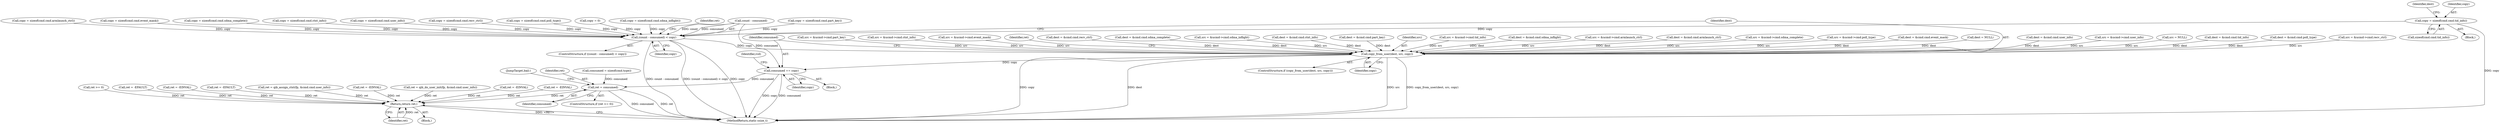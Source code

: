 digraph "0_linux_e6bd18f57aad1a2d1ef40e646d03ed0f2515c9e3_2@API" {
"1000259" [label="(Call,copy = sizeof(cmd.cmd.tid_info))"];
"1000462" [label="(Call,(count - consumed) < copy)"];
"1000474" [label="(Call,copy_from_user(dest, src, copy))"];
"1000484" [label="(Call,consumed += copy)"];
"1000719" [label="(Call,ret = consumed)"];
"1000723" [label="(Return,return ret;)"];
"1000285" [label="(Call,copy = sizeof(cmd.cmd.part_key))"];
"1000512" [label="(Call,ret = qib_assign_ctxt(fp, &cmd.cmd.user_info))"];
"1000188" [label="(Call,dest = &cmd.cmd.user_info)"];
"1000721" [label="(Identifier,consumed)"];
"1000196" [label="(Call,src = &ucmd->cmd.user_info)"];
"1000486" [label="(Identifier,copy)"];
"1000349" [label="(Call,copy = sizeof(cmd.cmd.armlaunch_ctrl))"];
"1000427" [label="(Call,copy = sizeof(cmd.cmd.event_mask))"];
"1000462" [label="(Call,(count - consumed) < copy)"];
"1000475" [label="(Identifier,dest)"];
"1000315" [label="(Call,src = NULL)"];
"1000267" [label="(Call,dest = &cmd.cmd.tid_info)"];
"1000401" [label="(Call,copy = sizeof(cmd.cmd.sdma_complete))"];
"1000473" [label="(ControlStructure,if (copy_from_user(dest, src, copy)))"];
"1000232" [label="(Call,copy = sizeof(cmd.cmd.ctxt_info))"];
"1000177" [label="(Block,)"];
"1000137" [label="(Call,ret = -EINVAL)"];
"1000331" [label="(Call,dest = &cmd.cmd.poll_type)"];
"1000167" [label="(Call,consumed = sizeof(cmd.type))"];
"1000222" [label="(Call,src = &ucmd->cmd.recv_ctrl)"];
"1000180" [label="(Call,copy = sizeof(cmd.cmd.user_info))"];
"1000206" [label="(Call,copy = sizeof(cmd.cmd.recv_ctrl))"];
"1000301" [label="(Call,src = &ucmd->cmd.part_key)"];
"1000248" [label="(Call,src = &ucmd->cmd.ctxt_info)"];
"1000527" [label="(Call,ret = qib_do_user_init(fp, &cmd.cmd.user_info))"];
"1000323" [label="(Call,copy = sizeof(cmd.cmd.poll_type))"];
"1000485" [label="(Identifier,consumed)"];
"1000466" [label="(Identifier,copy)"];
"1000443" [label="(Call,src = &ucmd->cmd.event_mask)"];
"1000719" [label="(Call,ret = consumed)"];
"1000453" [label="(Call,ret = -EINVAL)"];
"1000474" [label="(Call,copy_from_user(dest, src, copy))"];
"1000480" [label="(Identifier,ret)"];
"1000468" [label="(Call,ret = -EINVAL)"];
"1000716" [label="(Call,ret >= 0)"];
"1000479" [label="(Call,ret = -EFAULT)"];
"1000722" [label="(JumpTarget,bail:)"];
"1000214" [label="(Call,dest = &cmd.cmd.recv_ctrl)"];
"1000312" [label="(Call,copy = 0)"];
"1000477" [label="(Identifier,copy)"];
"1000409" [label="(Call,dest = &cmd.cmd.sdma_complete)"];
"1000391" [label="(Call,src = &ucmd->cmd.sdma_inflight)"];
"1000460" [label="(Block,)"];
"1000375" [label="(Call,copy = sizeof(cmd.cmd.sdma_inflight))"];
"1000488" [label="(Identifier,rcd)"];
"1000501" [label="(Call,ret = -EINVAL)"];
"1000240" [label="(Call,dest = &cmd.cmd.ctxt_info)"];
"1000724" [label="(Identifier,ret)"];
"1000461" [label="(ControlStructure,if ((count - consumed) < copy))"];
"1000162" [label="(Call,ret = -EFAULT)"];
"1000293" [label="(Call,dest = &cmd.cmd.part_key)"];
"1000725" [label="(MethodReturn,static ssize_t)"];
"1000476" [label="(Identifier,src)"];
"1000106" [label="(Block,)"];
"1000275" [label="(Call,src = &ucmd->cmd.tid_info)"];
"1000723" [label="(Return,return ret;)"];
"1000383" [label="(Call,dest = &cmd.cmd.sdma_inflight)"];
"1000268" [label="(Identifier,dest)"];
"1000365" [label="(Call,src = &ucmd->cmd.armlaunch_ctrl)"];
"1000463" [label="(Call,count - consumed)"];
"1000715" [label="(ControlStructure,if (ret >= 0))"];
"1000261" [label="(Call,sizeof(cmd.cmd.tid_info))"];
"1000260" [label="(Identifier,copy)"];
"1000469" [label="(Identifier,ret)"];
"1000357" [label="(Call,dest = &cmd.cmd.armlaunch_ctrl)"];
"1000417" [label="(Call,src = &ucmd->cmd.sdma_complete)"];
"1000339" [label="(Call,src = &ucmd->cmd.poll_type)"];
"1000484" [label="(Call,consumed += copy)"];
"1000259" [label="(Call,copy = sizeof(cmd.cmd.tid_info))"];
"1000435" [label="(Call,dest = &cmd.cmd.event_mask)"];
"1000318" [label="(Call,dest = NULL)"];
"1000720" [label="(Identifier,ret)"];
"1000259" -> "1000177"  [label="AST: "];
"1000259" -> "1000261"  [label="CFG: "];
"1000260" -> "1000259"  [label="AST: "];
"1000261" -> "1000259"  [label="AST: "];
"1000268" -> "1000259"  [label="CFG: "];
"1000259" -> "1000725"  [label="DDG: copy"];
"1000259" -> "1000462"  [label="DDG: copy"];
"1000462" -> "1000461"  [label="AST: "];
"1000462" -> "1000466"  [label="CFG: "];
"1000463" -> "1000462"  [label="AST: "];
"1000466" -> "1000462"  [label="AST: "];
"1000469" -> "1000462"  [label="CFG: "];
"1000475" -> "1000462"  [label="CFG: "];
"1000462" -> "1000725"  [label="DDG: count - consumed"];
"1000462" -> "1000725"  [label="DDG: (count - consumed) < copy"];
"1000462" -> "1000725"  [label="DDG: copy"];
"1000463" -> "1000462"  [label="DDG: count"];
"1000463" -> "1000462"  [label="DDG: consumed"];
"1000427" -> "1000462"  [label="DDG: copy"];
"1000375" -> "1000462"  [label="DDG: copy"];
"1000232" -> "1000462"  [label="DDG: copy"];
"1000180" -> "1000462"  [label="DDG: copy"];
"1000206" -> "1000462"  [label="DDG: copy"];
"1000349" -> "1000462"  [label="DDG: copy"];
"1000323" -> "1000462"  [label="DDG: copy"];
"1000285" -> "1000462"  [label="DDG: copy"];
"1000312" -> "1000462"  [label="DDG: copy"];
"1000401" -> "1000462"  [label="DDG: copy"];
"1000462" -> "1000474"  [label="DDG: copy"];
"1000474" -> "1000473"  [label="AST: "];
"1000474" -> "1000477"  [label="CFG: "];
"1000475" -> "1000474"  [label="AST: "];
"1000476" -> "1000474"  [label="AST: "];
"1000477" -> "1000474"  [label="AST: "];
"1000480" -> "1000474"  [label="CFG: "];
"1000485" -> "1000474"  [label="CFG: "];
"1000474" -> "1000725"  [label="DDG: src"];
"1000474" -> "1000725"  [label="DDG: copy_from_user(dest, src, copy)"];
"1000474" -> "1000725"  [label="DDG: copy"];
"1000474" -> "1000725"  [label="DDG: dest"];
"1000435" -> "1000474"  [label="DDG: dest"];
"1000293" -> "1000474"  [label="DDG: dest"];
"1000383" -> "1000474"  [label="DDG: dest"];
"1000357" -> "1000474"  [label="DDG: dest"];
"1000409" -> "1000474"  [label="DDG: dest"];
"1000214" -> "1000474"  [label="DDG: dest"];
"1000240" -> "1000474"  [label="DDG: dest"];
"1000318" -> "1000474"  [label="DDG: dest"];
"1000188" -> "1000474"  [label="DDG: dest"];
"1000331" -> "1000474"  [label="DDG: dest"];
"1000267" -> "1000474"  [label="DDG: dest"];
"1000222" -> "1000474"  [label="DDG: src"];
"1000391" -> "1000474"  [label="DDG: src"];
"1000315" -> "1000474"  [label="DDG: src"];
"1000301" -> "1000474"  [label="DDG: src"];
"1000196" -> "1000474"  [label="DDG: src"];
"1000339" -> "1000474"  [label="DDG: src"];
"1000365" -> "1000474"  [label="DDG: src"];
"1000417" -> "1000474"  [label="DDG: src"];
"1000275" -> "1000474"  [label="DDG: src"];
"1000443" -> "1000474"  [label="DDG: src"];
"1000248" -> "1000474"  [label="DDG: src"];
"1000474" -> "1000484"  [label="DDG: copy"];
"1000484" -> "1000460"  [label="AST: "];
"1000484" -> "1000486"  [label="CFG: "];
"1000485" -> "1000484"  [label="AST: "];
"1000486" -> "1000484"  [label="AST: "];
"1000488" -> "1000484"  [label="CFG: "];
"1000484" -> "1000725"  [label="DDG: copy"];
"1000484" -> "1000725"  [label="DDG: consumed"];
"1000463" -> "1000484"  [label="DDG: consumed"];
"1000484" -> "1000719"  [label="DDG: consumed"];
"1000719" -> "1000715"  [label="AST: "];
"1000719" -> "1000721"  [label="CFG: "];
"1000720" -> "1000719"  [label="AST: "];
"1000721" -> "1000719"  [label="AST: "];
"1000722" -> "1000719"  [label="CFG: "];
"1000719" -> "1000725"  [label="DDG: consumed"];
"1000719" -> "1000725"  [label="DDG: ret"];
"1000167" -> "1000719"  [label="DDG: consumed"];
"1000719" -> "1000723"  [label="DDG: ret"];
"1000723" -> "1000106"  [label="AST: "];
"1000723" -> "1000724"  [label="CFG: "];
"1000724" -> "1000723"  [label="AST: "];
"1000725" -> "1000723"  [label="CFG: "];
"1000723" -> "1000725"  [label="DDG: <RET>"];
"1000724" -> "1000723"  [label="DDG: ret"];
"1000512" -> "1000723"  [label="DDG: ret"];
"1000527" -> "1000723"  [label="DDG: ret"];
"1000716" -> "1000723"  [label="DDG: ret"];
"1000479" -> "1000723"  [label="DDG: ret"];
"1000137" -> "1000723"  [label="DDG: ret"];
"1000501" -> "1000723"  [label="DDG: ret"];
"1000468" -> "1000723"  [label="DDG: ret"];
"1000162" -> "1000723"  [label="DDG: ret"];
"1000453" -> "1000723"  [label="DDG: ret"];
}
